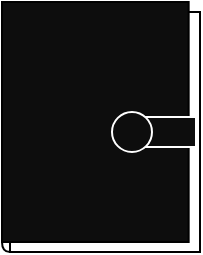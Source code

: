 <mxfile version="13.7.9" type="device"><diagram id="e_Y3YzHTh7T7c96xzxBe" name="Page-1"><mxGraphModel dx="43" dy="33" grid="1" gridSize="10" guides="1" tooltips="1" connect="1" arrows="1" fold="1" page="1" pageScale="1" pageWidth="827" pageHeight="1169" math="0" shadow="0"><root><mxCell id="0"/><mxCell id="1" parent="0"/><mxCell id="C1Kg42-FK2fs7X6DZB9w-1" value="" style="rounded=0;whiteSpace=wrap;html=1;perimeterSpacing=0;" vertex="1" parent="1"><mxGeometry x="259" y="300" width="95" height="120" as="geometry"/></mxCell><mxCell id="C1Kg42-FK2fs7X6DZB9w-2" value="" style="rounded=0;whiteSpace=wrap;html=1;fillColor=#0D0D0D;" vertex="1" parent="1"><mxGeometry x="255" y="295" width="93.33" height="120" as="geometry"/></mxCell><mxCell id="C1Kg42-FK2fs7X6DZB9w-8" value="" style="rounded=0;whiteSpace=wrap;html=1;strokeColor=#FFFFFF;strokeWidth=1;fillColor=#0D0D0D;" vertex="1" parent="1"><mxGeometry x="320" y="352.5" width="32" height="15" as="geometry"/></mxCell><mxCell id="C1Kg42-FK2fs7X6DZB9w-7" value="" style="ellipse;whiteSpace=wrap;html=1;aspect=fixed;rounded=1;strokeWidth=1;fillColor=#0D0D0D;strokeColor=#FFFFFF;" vertex="1" parent="1"><mxGeometry x="310" y="350" width="20" height="20" as="geometry"/></mxCell><mxCell id="C1Kg42-FK2fs7X6DZB9w-10" value="" style="endArrow=none;html=1;entryX=0;entryY=1;entryDx=0;entryDy=0;exitX=0;exitY=1;exitDx=0;exitDy=0;edgeStyle=orthogonalEdgeStyle;curved=1;" edge="1" parent="1" source="C1Kg42-FK2fs7X6DZB9w-1" target="C1Kg42-FK2fs7X6DZB9w-2"><mxGeometry width="50" height="50" relative="1" as="geometry"><mxPoint x="250" y="460" as="sourcePoint"/><mxPoint x="300" y="410" as="targetPoint"/><Array as="points"><mxPoint x="255" y="420"/></Array></mxGeometry></mxCell></root></mxGraphModel></diagram></mxfile>